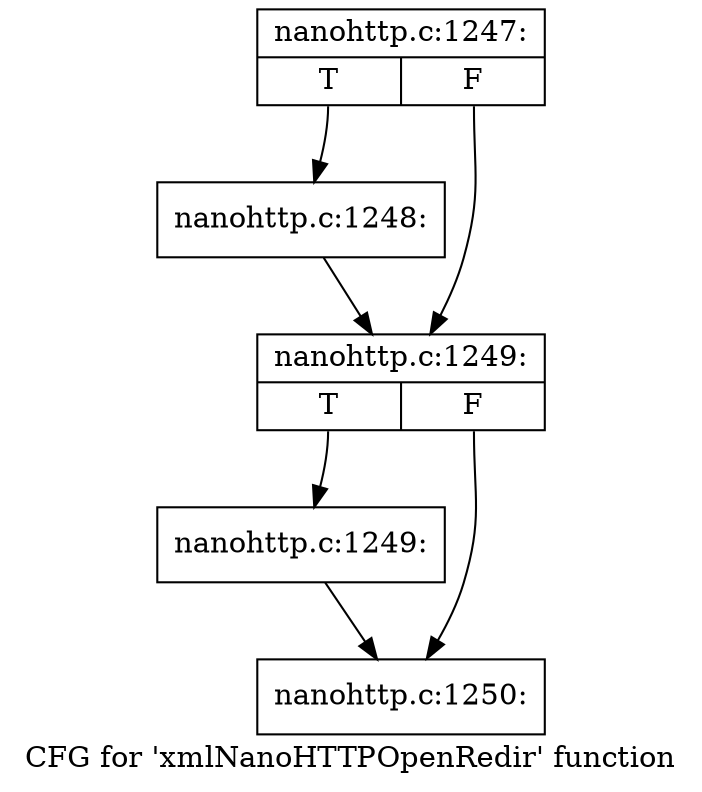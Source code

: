 digraph "CFG for 'xmlNanoHTTPOpenRedir' function" {
	label="CFG for 'xmlNanoHTTPOpenRedir' function";

	Node0x43d30b0 [shape=record,label="{nanohttp.c:1247:|{<s0>T|<s1>F}}"];
	Node0x43d30b0:s0 -> Node0x43d3c60;
	Node0x43d30b0:s1 -> Node0x43d3cb0;
	Node0x43d3c60 [shape=record,label="{nanohttp.c:1248:}"];
	Node0x43d3c60 -> Node0x43d3cb0;
	Node0x43d3cb0 [shape=record,label="{nanohttp.c:1249:|{<s0>T|<s1>F}}"];
	Node0x43d3cb0:s0 -> Node0x43d41d0;
	Node0x43d3cb0:s1 -> Node0x43d4220;
	Node0x43d41d0 [shape=record,label="{nanohttp.c:1249:}"];
	Node0x43d41d0 -> Node0x43d4220;
	Node0x43d4220 [shape=record,label="{nanohttp.c:1250:}"];
}
